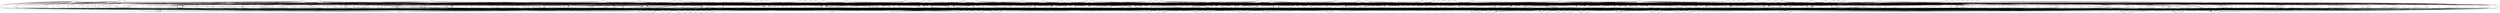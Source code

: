 // DAG automatically generated by daggen at Wed Apr 12 12:22:01 2017
// ./daggen --dot -n 200 --jump=5 --fat=0.8 --regularity=0.2 --density=0.4 
digraph G {
  1 [size="17131295125", alpha="0.07"]
  1 -> 69 [size ="75497472"]
  1 -> 73 [size ="75497472"]
  1 -> 76 [size ="75497472"]
  1 -> 79 [size ="75497472"]
  1 -> 84 [size ="75497472"]
  1 -> 89 [size ="75497472"]
  1 -> 90 [size ="75497472"]
  1 -> 92 [size ="75497472"]
  1 -> 93 [size ="75497472"]
  1 -> 95 [size ="75497472"]
  1 -> 112 [size ="75497472"]
  1 -> 115 [size ="75497472"]
  1 -> 126 [size ="75497472"]
  1 -> 127 [size ="75497472"]
  1 -> 132 [size ="75497472"]
  1 -> 137 [size ="75497472"]
  1 -> 138 [size ="75497472"]
  1 -> 155 [size ="75497472"]
  1 -> 164 [size ="75497472"]
  1 -> 171 [size ="75497472"]
  1 -> 195 [size ="75497472"]
  1 -> 196 [size ="75497472"]
  2 [size="782757789696", alpha="0.15"]
  2 -> 75 [size ="679477248"]
  2 -> 80 [size ="679477248"]
  2 -> 82 [size ="679477248"]
  2 -> 83 [size ="679477248"]
  2 -> 86 [size ="679477248"]
  2 -> 87 [size ="679477248"]
  2 -> 89 [size ="679477248"]
  2 -> 94 [size ="679477248"]
  2 -> 97 [size ="679477248"]
  2 -> 98 [size ="679477248"]
  2 -> 112 [size ="679477248"]
  2 -> 115 [size ="679477248"]
  2 -> 117 [size ="679477248"]
  2 -> 118 [size ="679477248"]
  2 -> 120 [size ="679477248"]
  2 -> 126 [size ="679477248"]
  2 -> 132 [size ="679477248"]
  2 -> 137 [size ="679477248"]
  2 -> 142 [size ="679477248"]
  2 -> 143 [size ="679477248"]
  2 -> 152 [size ="679477248"]
  2 -> 188 [size ="679477248"]
  2 -> 193 [size ="679477248"]
  2 -> 195 [size ="679477248"]
  2 -> 197 [size ="679477248"]
  3 [size="30086547096", alpha="0.02"]
  3 -> 69 [size ="536870912"]
  3 -> 71 [size ="536870912"]
  3 -> 75 [size ="536870912"]
  3 -> 80 [size ="536870912"]
  3 -> 86 [size ="536870912"]
  3 -> 88 [size ="536870912"]
  3 -> 90 [size ="536870912"]
  3 -> 98 [size ="536870912"]
  3 -> 104 [size ="536870912"]
  3 -> 105 [size ="536870912"]
  3 -> 126 [size ="536870912"]
  3 -> 132 [size ="536870912"]
  3 -> 139 [size ="536870912"]
  3 -> 140 [size ="536870912"]
  3 -> 149 [size ="536870912"]
  3 -> 155 [size ="536870912"]
  3 -> 159 [size ="536870912"]
  3 -> 167 [size ="536870912"]
  3 -> 175 [size ="536870912"]
  3 -> 178 [size ="536870912"]
  3 -> 187 [size ="536870912"]
  3 -> 197 [size ="536870912"]
  4 [size="8589934592", alpha="0.04"]
  4 -> 70 [size ="33554432"]
  4 -> 79 [size ="33554432"]
  4 -> 80 [size ="33554432"]
  4 -> 84 [size ="33554432"]
  4 -> 86 [size ="33554432"]
  4 -> 92 [size ="33554432"]
  4 -> 96 [size ="33554432"]
  4 -> 98 [size ="33554432"]
  4 -> 120 [size ="33554432"]
  4 -> 121 [size ="33554432"]
  4 -> 122 [size ="33554432"]
  4 -> 125 [size ="33554432"]
  4 -> 132 [size ="33554432"]
  4 -> 140 [size ="33554432"]
  4 -> 146 [size ="33554432"]
  4 -> 152 [size ="33554432"]
  4 -> 155 [size ="33554432"]
  4 -> 169 [size ="33554432"]
  4 -> 172 [size ="33554432"]
  4 -> 177 [size ="33554432"]
  4 -> 178 [size ="33554432"]
  4 -> 181 [size ="33554432"]
  4 -> 188 [size ="33554432"]
  4 -> 189 [size ="33554432"]
  4 -> 193 [size ="33554432"]
  4 -> 195 [size ="33554432"]
  5 [size="355917733036", alpha="0.17"]
  5 -> 71 [size ="411041792"]
  5 -> 74 [size ="411041792"]
  5 -> 75 [size ="411041792"]
  5 -> 78 [size ="411041792"]
  5 -> 79 [size ="411041792"]
  5 -> 85 [size ="411041792"]
  5 -> 87 [size ="411041792"]
  5 -> 88 [size ="411041792"]
  5 -> 89 [size ="411041792"]
  5 -> 92 [size ="411041792"]
  5 -> 96 [size ="411041792"]
  5 -> 105 [size ="411041792"]
  5 -> 112 [size ="411041792"]
  5 -> 116 [size ="411041792"]
  5 -> 119 [size ="411041792"]
  5 -> 120 [size ="411041792"]
  5 -> 125 [size ="411041792"]
  5 -> 126 [size ="411041792"]
  5 -> 131 [size ="411041792"]
  5 -> 135 [size ="411041792"]
  5 -> 141 [size ="411041792"]
  5 -> 147 [size ="411041792"]
  5 -> 152 [size ="411041792"]
  5 -> 154 [size ="411041792"]
  5 -> 155 [size ="411041792"]
  5 -> 162 [size ="411041792"]
  5 -> 174 [size ="411041792"]
  5 -> 180 [size ="411041792"]
  5 -> 183 [size ="411041792"]
  5 -> 195 [size ="411041792"]
  5 -> 196 [size ="411041792"]
  6 [size="5247129690", alpha="0.16"]
  6 -> 69 [size ="209715200"]
  6 -> 70 [size ="209715200"]
  6 -> 71 [size ="209715200"]
  6 -> 79 [size ="209715200"]
  6 -> 84 [size ="209715200"]
  6 -> 92 [size ="209715200"]
  6 -> 93 [size ="209715200"]
  6 -> 118 [size ="209715200"]
  6 -> 138 [size ="209715200"]
  6 -> 142 [size ="209715200"]
  6 -> 145 [size ="209715200"]
  6 -> 147 [size ="209715200"]
  6 -> 148 [size ="209715200"]
  6 -> 151 [size ="209715200"]
  6 -> 153 [size ="209715200"]
  6 -> 158 [size ="209715200"]
  6 -> 160 [size ="209715200"]
  6 -> 161 [size ="209715200"]
  6 -> 163 [size ="209715200"]
  6 -> 175 [size ="209715200"]
  6 -> 182 [size ="209715200"]
  6 -> 192 [size ="209715200"]
  6 -> 194 [size ="209715200"]
  6 -> 195 [size ="209715200"]
  6 -> 197 [size ="209715200"]
  6 -> 199 [size ="209715200"]
  7 [size="5948100320", alpha="0.08"]
  7 -> 69 [size ="301989888"]
  7 -> 80 [size ="301989888"]
  7 -> 82 [size ="301989888"]
  7 -> 84 [size ="301989888"]
  7 -> 86 [size ="301989888"]
  7 -> 92 [size ="301989888"]
  7 -> 96 [size ="301989888"]
  7 -> 98 [size ="301989888"]
  7 -> 99 [size ="301989888"]
  7 -> 100 [size ="301989888"]
  7 -> 101 [size ="301989888"]
  7 -> 106 [size ="301989888"]
  7 -> 107 [size ="301989888"]
  7 -> 112 [size ="301989888"]
  7 -> 123 [size ="301989888"]
  7 -> 125 [size ="301989888"]
  7 -> 126 [size ="301989888"]
  7 -> 139 [size ="301989888"]
  7 -> 144 [size ="301989888"]
  7 -> 155 [size ="301989888"]
  7 -> 160 [size ="301989888"]
  7 -> 168 [size ="301989888"]
  7 -> 169 [size ="301989888"]
  7 -> 172 [size ="301989888"]
  7 -> 174 [size ="301989888"]
  7 -> 178 [size ="301989888"]
  7 -> 179 [size ="301989888"]
  7 -> 180 [size ="301989888"]
  7 -> 182 [size ="301989888"]
  7 -> 193 [size ="301989888"]
  7 -> 195 [size ="301989888"]
  8 [size="187000775775", alpha="0.16"]
  8 -> 71 [size ="411041792"]
  8 -> 74 [size ="411041792"]
  8 -> 75 [size ="411041792"]
  8 -> 77 [size ="411041792"]
  8 -> 79 [size ="411041792"]
  8 -> 94 [size ="411041792"]
  8 -> 95 [size ="411041792"]
  8 -> 96 [size ="411041792"]
  8 -> 98 [size ="411041792"]
  8 -> 100 [size ="411041792"]
  8 -> 102 [size ="411041792"]
  8 -> 106 [size ="411041792"]
  8 -> 108 [size ="411041792"]
  8 -> 111 [size ="411041792"]
  8 -> 117 [size ="411041792"]
  8 -> 122 [size ="411041792"]
  8 -> 124 [size ="411041792"]
  8 -> 126 [size ="411041792"]
  8 -> 127 [size ="411041792"]
  8 -> 131 [size ="411041792"]
  8 -> 132 [size ="411041792"]
  8 -> 134 [size ="411041792"]
  8 -> 138 [size ="411041792"]
  8 -> 139 [size ="411041792"]
  8 -> 144 [size ="411041792"]
  8 -> 145 [size ="411041792"]
  8 -> 155 [size ="411041792"]
  8 -> 167 [size ="411041792"]
  8 -> 168 [size ="411041792"]
  8 -> 185 [size ="411041792"]
  8 -> 188 [size ="411041792"]
  9 [size="28991029248", alpha="0.20"]
  9 -> 70 [size ="75497472"]
  9 -> 71 [size ="75497472"]
  9 -> 73 [size ="75497472"]
  9 -> 82 [size ="75497472"]
  9 -> 86 [size ="75497472"]
  9 -> 92 [size ="75497472"]
  9 -> 95 [size ="75497472"]
  9 -> 114 [size ="75497472"]
  9 -> 117 [size ="75497472"]
  9 -> 122 [size ="75497472"]
  9 -> 131 [size ="75497472"]
  9 -> 132 [size ="75497472"]
  9 -> 137 [size ="75497472"]
  9 -> 145 [size ="75497472"]
  9 -> 160 [size ="75497472"]
  9 -> 163 [size ="75497472"]
  9 -> 164 [size ="75497472"]
  9 -> 167 [size ="75497472"]
  9 -> 169 [size ="75497472"]
  9 -> 184 [size ="75497472"]
  9 -> 193 [size ="75497472"]
  10 [size="26336298051", alpha="0.14"]
  10 -> 76 [size ="33554432"]
  10 -> 86 [size ="33554432"]
  10 -> 87 [size ="33554432"]
  10 -> 91 [size ="33554432"]
  10 -> 97 [size ="33554432"]
  10 -> 99 [size ="33554432"]
  10 -> 104 [size ="33554432"]
  10 -> 105 [size ="33554432"]
  10 -> 111 [size ="33554432"]
  10 -> 118 [size ="33554432"]
  10 -> 122 [size ="33554432"]
  10 -> 124 [size ="33554432"]
  10 -> 131 [size ="33554432"]
  10 -> 137 [size ="33554432"]
  10 -> 150 [size ="33554432"]
  10 -> 160 [size ="33554432"]
  10 -> 172 [size ="33554432"]
  10 -> 187 [size ="33554432"]
  10 -> 194 [size ="33554432"]
  10 -> 195 [size ="33554432"]
  10 -> 200 [size ="33554432"]
  11 [size="12999504455", alpha="0.08"]
  11 -> 70 [size ="209715200"]
  11 -> 87 [size ="209715200"]
  11 -> 91 [size ="209715200"]
  11 -> 97 [size ="209715200"]
  11 -> 105 [size ="209715200"]
  11 -> 109 [size ="209715200"]
  11 -> 113 [size ="209715200"]
  11 -> 118 [size ="209715200"]
  11 -> 122 [size ="209715200"]
  11 -> 132 [size ="209715200"]
  11 -> 137 [size ="209715200"]
  11 -> 140 [size ="209715200"]
  11 -> 143 [size ="209715200"]
  11 -> 144 [size ="209715200"]
  11 -> 154 [size ="209715200"]
  11 -> 164 [size ="209715200"]
  11 -> 168 [size ="209715200"]
  11 -> 171 [size ="209715200"]
  11 -> 172 [size ="209715200"]
  11 -> 190 [size ="209715200"]
  11 -> 197 [size ="209715200"]
  11 -> 198 [size ="209715200"]
  12 [size="68719476736", alpha="0.17"]
  12 -> 70 [size ="134217728"]
  12 -> 73 [size ="134217728"]
  12 -> 76 [size ="134217728"]
  12 -> 77 [size ="134217728"]
  12 -> 79 [size ="134217728"]
  12 -> 82 [size ="134217728"]
  12 -> 84 [size ="134217728"]
  12 -> 86 [size ="134217728"]
  12 -> 103 [size ="134217728"]
  12 -> 104 [size ="134217728"]
  12 -> 105 [size ="134217728"]
  12 -> 115 [size ="134217728"]
  12 -> 117 [size ="134217728"]
  12 -> 122 [size ="134217728"]
  12 -> 124 [size ="134217728"]
  12 -> 126 [size ="134217728"]
  12 -> 127 [size ="134217728"]
  12 -> 131 [size ="134217728"]
  12 -> 142 [size ="134217728"]
  12 -> 143 [size ="134217728"]
  12 -> 146 [size ="134217728"]
  12 -> 154 [size ="134217728"]
  12 -> 160 [size ="134217728"]
  12 -> 164 [size ="134217728"]
  12 -> 169 [size ="134217728"]
  12 -> 180 [size ="134217728"]
  12 -> 188 [size ="134217728"]
  12 -> 189 [size ="134217728"]
  12 -> 190 [size ="134217728"]
  12 -> 195 [size ="134217728"]
  12 -> 196 [size ="134217728"]
  13 [size="421215064270", alpha="0.17"]
  13 -> 69 [size ="301989888"]
  13 -> 71 [size ="301989888"]
  13 -> 76 [size ="301989888"]
  13 -> 79 [size ="301989888"]
  13 -> 87 [size ="301989888"]
  13 -> 96 [size ="301989888"]
  13 -> 116 [size ="301989888"]
  13 -> 117 [size ="301989888"]
  13 -> 118 [size ="301989888"]
  13 -> 121 [size ="301989888"]
  13 -> 122 [size ="301989888"]
  13 -> 123 [size ="301989888"]
  13 -> 127 [size ="301989888"]
  13 -> 131 [size ="301989888"]
  13 -> 138 [size ="301989888"]
  13 -> 139 [size ="301989888"]
  13 -> 147 [size ="301989888"]
  13 -> 149 [size ="301989888"]
  13 -> 153 [size ="301989888"]
  13 -> 162 [size ="301989888"]
  13 -> 179 [size ="301989888"]
  13 -> 188 [size ="301989888"]
  13 -> 190 [size ="301989888"]
  13 -> 192 [size ="301989888"]
  14 [size="3798562045", alpha="0.12"]
  14 -> 70 [size ="75497472"]
  14 -> 75 [size ="75497472"]
  14 -> 79 [size ="75497472"]
  14 -> 80 [size ="75497472"]
  14 -> 88 [size ="75497472"]
  14 -> 90 [size ="75497472"]
  14 -> 91 [size ="75497472"]
  14 -> 105 [size ="75497472"]
  14 -> 112 [size ="75497472"]
  14 -> 117 [size ="75497472"]
  14 -> 120 [size ="75497472"]
  14 -> 122 [size ="75497472"]
  14 -> 123 [size ="75497472"]
  14 -> 124 [size ="75497472"]
  14 -> 134 [size ="75497472"]
  14 -> 140 [size ="75497472"]
  14 -> 145 [size ="75497472"]
  14 -> 153 [size ="75497472"]
  14 -> 161 [size ="75497472"]
  14 -> 174 [size ="75497472"]
  14 -> 176 [size ="75497472"]
  14 -> 180 [size ="75497472"]
  14 -> 185 [size ="75497472"]
  14 -> 193 [size ="75497472"]
  14 -> 200 [size ="75497472"]
  15 [size="25336703006", alpha="0.13"]
  15 -> 82 [size ="838860800"]
  15 -> 83 [size ="838860800"]
  15 -> 84 [size ="838860800"]
  15 -> 87 [size ="838860800"]
  15 -> 101 [size ="838860800"]
  15 -> 102 [size ="838860800"]
  15 -> 104 [size ="838860800"]
  15 -> 105 [size ="838860800"]
  15 -> 107 [size ="838860800"]
  15 -> 115 [size ="838860800"]
  15 -> 117 [size ="838860800"]
  15 -> 121 [size ="838860800"]
  15 -> 122 [size ="838860800"]
  15 -> 134 [size ="838860800"]
  15 -> 136 [size ="838860800"]
  15 -> 144 [size ="838860800"]
  15 -> 155 [size ="838860800"]
  15 -> 156 [size ="838860800"]
  15 -> 161 [size ="838860800"]
  15 -> 162 [size ="838860800"]
  15 -> 167 [size ="838860800"]
  15 -> 172 [size ="838860800"]
  15 -> 182 [size ="838860800"]
  15 -> 189 [size ="838860800"]
  15 -> 190 [size ="838860800"]
  15 -> 191 [size ="838860800"]
  15 -> 193 [size ="838860800"]
  15 -> 197 [size ="838860800"]
  15 -> 198 [size ="838860800"]
  15 -> 200 [size ="838860800"]
  16 [size="20780524492", alpha="0.16"]
  16 -> 80 [size ="411041792"]
  16 -> 86 [size ="411041792"]
  16 -> 87 [size ="411041792"]
  16 -> 96 [size ="411041792"]
  16 -> 97 [size ="411041792"]
  16 -> 98 [size ="411041792"]
  16 -> 101 [size ="411041792"]
  16 -> 107 [size ="411041792"]
  16 -> 109 [size ="411041792"]
  16 -> 122 [size ="411041792"]
  16 -> 127 [size ="411041792"]
  16 -> 130 [size ="411041792"]
  16 -> 136 [size ="411041792"]
  16 -> 138 [size ="411041792"]
  16 -> 146 [size ="411041792"]
  16 -> 149 [size ="411041792"]
  16 -> 155 [size ="411041792"]
  16 -> 166 [size ="411041792"]
  16 -> 175 [size ="411041792"]
  16 -> 178 [size ="411041792"]
  16 -> 197 [size ="411041792"]
  16 -> 198 [size ="411041792"]
  16 -> 200 [size ="411041792"]
  17 [size="12344270906", alpha="0.10"]
  17 -> 69 [size ="301989888"]
  17 -> 73 [size ="301989888"]
  17 -> 90 [size ="301989888"]
  17 -> 92 [size ="301989888"]
  17 -> 97 [size ="301989888"]
  17 -> 102 [size ="301989888"]
  17 -> 103 [size ="301989888"]
  17 -> 107 [size ="301989888"]
  17 -> 114 [size ="301989888"]
  17 -> 117 [size ="301989888"]
  17 -> 120 [size ="301989888"]
  17 -> 122 [size ="301989888"]
  17 -> 123 [size ="301989888"]
  17 -> 125 [size ="301989888"]
  17 -> 127 [size ="301989888"]
  17 -> 137 [size ="301989888"]
  17 -> 142 [size ="301989888"]
  17 -> 143 [size ="301989888"]
  17 -> 151 [size ="301989888"]
  17 -> 155 [size ="301989888"]
  17 -> 161 [size ="301989888"]
  17 -> 171 [size ="301989888"]
  17 -> 172 [size ="301989888"]
  17 -> 175 [size ="301989888"]
  17 -> 182 [size ="301989888"]
  17 -> 183 [size ="301989888"]
  17 -> 189 [size ="301989888"]
  17 -> 190 [size ="301989888"]
  17 -> 192 [size ="301989888"]
  17 -> 197 [size ="301989888"]
  18 [size="8589934592", alpha="0.09"]
  18 -> 76 [size ="33554432"]
  18 -> 83 [size ="33554432"]
  18 -> 84 [size ="33554432"]
  18 -> 92 [size ="33554432"]
  18 -> 98 [size ="33554432"]
  18 -> 101 [size ="33554432"]
  18 -> 104 [size ="33554432"]
  18 -> 105 [size ="33554432"]
  18 -> 123 [size ="33554432"]
  18 -> 127 [size ="33554432"]
  18 -> 129 [size ="33554432"]
  18 -> 131 [size ="33554432"]
  18 -> 139 [size ="33554432"]
  18 -> 146 [size ="33554432"]
  18 -> 152 [size ="33554432"]
  18 -> 153 [size ="33554432"]
  18 -> 157 [size ="33554432"]
  18 -> 159 [size ="33554432"]
  18 -> 160 [size ="33554432"]
  18 -> 161 [size ="33554432"]
  18 -> 171 [size ="33554432"]
  18 -> 172 [size ="33554432"]
  18 -> 176 [size ="33554432"]
  18 -> 180 [size ="33554432"]
  18 -> 182 [size ="33554432"]
  18 -> 194 [size ="33554432"]
  18 -> 196 [size ="33554432"]
  18 -> 198 [size ="33554432"]
  19 [size="231928233984", alpha="0.14"]
  19 -> 76 [size ="301989888"]
  19 -> 85 [size ="301989888"]
  19 -> 91 [size ="301989888"]
  19 -> 96 [size ="301989888"]
  19 -> 103 [size ="301989888"]
  19 -> 105 [size ="301989888"]
  19 -> 109 [size ="301989888"]
  19 -> 111 [size ="301989888"]
  19 -> 117 [size ="301989888"]
  19 -> 123 [size ="301989888"]
  19 -> 131 [size ="301989888"]
  19 -> 137 [size ="301989888"]
  19 -> 139 [size ="301989888"]
  19 -> 147 [size ="301989888"]
  19 -> 153 [size ="301989888"]
  19 -> 154 [size ="301989888"]
  19 -> 169 [size ="301989888"]
  19 -> 170 [size ="301989888"]
  19 -> 172 [size ="301989888"]
  19 -> 177 [size ="301989888"]
  19 -> 192 [size ="301989888"]
  19 -> 194 [size ="301989888"]
  20 [size="29137953059", alpha="0.09"]
  20 -> 71 [size ="838860800"]
  20 -> 76 [size ="838860800"]
  20 -> 83 [size ="838860800"]
  20 -> 85 [size ="838860800"]
  20 -> 87 [size ="838860800"]
  20 -> 91 [size ="838860800"]
  20 -> 101 [size ="838860800"]
  20 -> 103 [size ="838860800"]
  20 -> 107 [size ="838860800"]
  20 -> 111 [size ="838860800"]
  20 -> 112 [size ="838860800"]
  20 -> 123 [size ="838860800"]
  20 -> 126 [size ="838860800"]
  20 -> 127 [size ="838860800"]
  20 -> 137 [size ="838860800"]
  20 -> 138 [size ="838860800"]
  20 -> 139 [size ="838860800"]
  20 -> 145 [size ="838860800"]
  20 -> 146 [size ="838860800"]
  20 -> 147 [size ="838860800"]
  20 -> 161 [size ="838860800"]
  20 -> 164 [size ="838860800"]
  20 -> 168 [size ="838860800"]
  20 -> 170 [size ="838860800"]
  20 -> 180 [size ="838860800"]
  20 -> 181 [size ="838860800"]
  20 -> 189 [size ="838860800"]
  20 -> 190 [size ="838860800"]
  20 -> 192 [size ="838860800"]
  20 -> 194 [size ="838860800"]
  20 -> 195 [size ="838860800"]
  20 -> 196 [size ="838860800"]
  20 -> 197 [size ="838860800"]
  21 [size="63433198356", alpha="0.09"]
  21 -> 78 [size ="134217728"]
  21 -> 79 [size ="134217728"]
  21 -> 90 [size ="134217728"]
  21 -> 91 [size ="134217728"]
  21 -> 92 [size ="134217728"]
  21 -> 96 [size ="134217728"]
  21 -> 100 [size ="134217728"]
  21 -> 101 [size ="134217728"]
  21 -> 103 [size ="134217728"]
  21 -> 108 [size ="134217728"]
  21 -> 111 [size ="134217728"]
  21 -> 112 [size ="134217728"]
  21 -> 115 [size ="134217728"]
  21 -> 118 [size ="134217728"]
  21 -> 119 [size ="134217728"]
  21 -> 121 [size ="134217728"]
  21 -> 124 [size ="134217728"]
  21 -> 126 [size ="134217728"]
  21 -> 128 [size ="134217728"]
  21 -> 144 [size ="134217728"]
  21 -> 145 [size ="134217728"]
  21 -> 153 [size ="134217728"]
  21 -> 166 [size ="134217728"]
  21 -> 168 [size ="134217728"]
  21 -> 176 [size ="134217728"]
  21 -> 191 [size ="134217728"]
  21 -> 192 [size ="134217728"]
  21 -> 193 [size ="134217728"]
  21 -> 200 [size ="134217728"]
  22 [size="1073741824000", alpha="0.19"]
  22 -> 71 [size ="838860800"]
  22 -> 79 [size ="838860800"]
  22 -> 98 [size ="838860800"]
  22 -> 100 [size ="838860800"]
  22 -> 101 [size ="838860800"]
  22 -> 115 [size ="838860800"]
  22 -> 118 [size ="838860800"]
  22 -> 120 [size ="838860800"]
  22 -> 123 [size ="838860800"]
  22 -> 124 [size ="838860800"]
  22 -> 127 [size ="838860800"]
  22 -> 139 [size ="838860800"]
  22 -> 143 [size ="838860800"]
  22 -> 144 [size ="838860800"]
  22 -> 147 [size ="838860800"]
  22 -> 154 [size ="838860800"]
  22 -> 182 [size ="838860800"]
  22 -> 196 [size ="838860800"]
  23 [size="68719476736", alpha="0.18"]
  23 -> 70 [size ="134217728"]
  23 -> 73 [size ="134217728"]
  23 -> 75 [size ="134217728"]
  23 -> 79 [size ="134217728"]
  23 -> 82 [size ="134217728"]
  23 -> 84 [size ="134217728"]
  23 -> 85 [size ="134217728"]
  23 -> 86 [size ="134217728"]
  23 -> 89 [size ="134217728"]
  23 -> 90 [size ="134217728"]
  23 -> 98 [size ="134217728"]
  23 -> 100 [size ="134217728"]
  23 -> 107 [size ="134217728"]
  23 -> 108 [size ="134217728"]
  23 -> 109 [size ="134217728"]
  23 -> 112 [size ="134217728"]
  23 -> 115 [size ="134217728"]
  23 -> 120 [size ="134217728"]
  23 -> 124 [size ="134217728"]
  23 -> 128 [size ="134217728"]
  23 -> 131 [size ="134217728"]
  23 -> 136 [size ="134217728"]
  23 -> 144 [size ="134217728"]
  23 -> 154 [size ="134217728"]
  23 -> 155 [size ="134217728"]
  23 -> 157 [size ="134217728"]
  23 -> 160 [size ="134217728"]
  23 -> 165 [size ="134217728"]
  23 -> 194 [size ="134217728"]
  23 -> 196 [size ="134217728"]
  24 [size="782757789696", alpha="0.06"]
  24 -> 69 [size ="679477248"]
  24 -> 75 [size ="679477248"]
  24 -> 76 [size ="679477248"]
  24 -> 79 [size ="679477248"]
  24 -> 80 [size ="679477248"]
  24 -> 81 [size ="679477248"]
  24 -> 83 [size ="679477248"]
  24 -> 84 [size ="679477248"]
  24 -> 86 [size ="679477248"]
  24 -> 96 [size ="679477248"]
  24 -> 101 [size ="679477248"]
  24 -> 104 [size ="679477248"]
  24 -> 105 [size ="679477248"]
  24 -> 106 [size ="679477248"]
  24 -> 124 [size ="679477248"]
  24 -> 133 [size ="679477248"]
  24 -> 140 [size ="679477248"]
  24 -> 147 [size ="679477248"]
  24 -> 153 [size ="679477248"]
  24 -> 155 [size ="679477248"]
  24 -> 167 [size ="679477248"]
  24 -> 180 [size ="679477248"]
  24 -> 182 [size ="679477248"]
  24 -> 200 [size ="679477248"]
  25 [size="13011597880", alpha="0.13"]
  25 -> 71 [size ="411041792"]
  25 -> 76 [size ="411041792"]
  25 -> 76 [size ="411041792"]
  25 -> 86 [size ="411041792"]
  25 -> 87 [size ="411041792"]
  25 -> 96 [size ="411041792"]
  25 -> 99 [size ="411041792"]
  25 -> 100 [size ="411041792"]
  25 -> 112 [size ="411041792"]
  25 -> 115 [size ="411041792"]
  25 -> 126 [size ="411041792"]
  25 -> 132 [size ="411041792"]
  25 -> 133 [size ="411041792"]
  25 -> 134 [size ="411041792"]
  25 -> 146 [size ="411041792"]
  25 -> 162 [size ="411041792"]
  25 -> 163 [size ="411041792"]
  25 -> 164 [size ="411041792"]
  25 -> 172 [size ="411041792"]
  25 -> 185 [size ="411041792"]
  25 -> 195 [size ="411041792"]
  25 -> 199 [size ="411041792"]
  25 -> 200 [size ="411041792"]
  26 [size="1073741824000", alpha="0.07"]
  26 -> 79 [size ="838860800"]
  26 -> 81 [size ="838860800"]
  26 -> 84 [size ="838860800"]
  26 -> 86 [size ="838860800"]
  26 -> 96 [size ="838860800"]
  26 -> 99 [size ="838860800"]
  26 -> 103 [size ="838860800"]
  26 -> 104 [size ="838860800"]
  26 -> 105 [size ="838860800"]
  26 -> 106 [size ="838860800"]
  26 -> 111 [size ="838860800"]
  26 -> 112 [size ="838860800"]
  26 -> 120 [size ="838860800"]
  26 -> 136 [size ="838860800"]
  26 -> 140 [size ="838860800"]
  26 -> 149 [size ="838860800"]
  26 -> 150 [size ="838860800"]
  26 -> 159 [size ="838860800"]
  26 -> 162 [size ="838860800"]
  26 -> 170 [size ="838860800"]
  26 -> 176 [size ="838860800"]
  26 -> 181 [size ="838860800"]
  26 -> 188 [size ="838860800"]
  26 -> 193 [size ="838860800"]
  27 [size="51433230741", alpha="0.20"]
  27 -> 69 [size ="838860800"]
  27 -> 71 [size ="838860800"]
  27 -> 79 [size ="838860800"]
  27 -> 85 [size ="838860800"]
  27 -> 86 [size ="838860800"]
  27 -> 94 [size ="838860800"]
  27 -> 96 [size ="838860800"]
  27 -> 106 [size ="838860800"]
  27 -> 107 [size ="838860800"]
  27 -> 109 [size ="838860800"]
  27 -> 112 [size ="838860800"]
  27 -> 116 [size ="838860800"]
  27 -> 120 [size ="838860800"]
  27 -> 123 [size ="838860800"]
  27 -> 124 [size ="838860800"]
  27 -> 127 [size ="838860800"]
  27 -> 131 [size ="838860800"]
  27 -> 134 [size ="838860800"]
  27 -> 135 [size ="838860800"]
  27 -> 136 [size ="838860800"]
  27 -> 141 [size ="838860800"]
  27 -> 146 [size ="838860800"]
  27 -> 150 [size ="838860800"]
  27 -> 155 [size ="838860800"]
  27 -> 164 [size ="838860800"]
  27 -> 165 [size ="838860800"]
  27 -> 167 [size ="838860800"]
  27 -> 168 [size ="838860800"]
  27 -> 169 [size ="838860800"]
  27 -> 171 [size ="838860800"]
  27 -> 176 [size ="838860800"]
  27 -> 184 [size ="838860800"]
  27 -> 189 [size ="838860800"]
  27 -> 191 [size ="838860800"]
  27 -> 198 [size ="838860800"]
  28 [size="212996519879", alpha="0.15"]
  28 -> 83 [size ="209715200"]
  28 -> 84 [size ="209715200"]
  28 -> 101 [size ="209715200"]
  28 -> 106 [size ="209715200"]
  28 -> 120 [size ="209715200"]
  28 -> 124 [size ="209715200"]
  28 -> 132 [size ="209715200"]
  28 -> 134 [size ="209715200"]
  28 -> 136 [size ="209715200"]
  28 -> 141 [size ="209715200"]
  28 -> 143 [size ="209715200"]
  28 -> 144 [size ="209715200"]
  28 -> 146 [size ="209715200"]
  28 -> 150 [size ="209715200"]
  28 -> 153 [size ="209715200"]
  28 -> 154 [size ="209715200"]
  28 -> 162 [size ="209715200"]
  28 -> 166 [size ="209715200"]
  28 -> 168 [size ="209715200"]
  28 -> 171 [size ="209715200"]
  28 -> 172 [size ="209715200"]
  28 -> 176 [size ="209715200"]
  28 -> 190 [size ="209715200"]
  28 -> 196 [size ="209715200"]
  29 [size="31999975276", alpha="0.15"]
  29 -> 71 [size ="679477248"]
  29 -> 96 [size ="679477248"]
  29 -> 100 [size ="679477248"]
  29 -> 107 [size ="679477248"]
  29 -> 109 [size ="679477248"]
  29 -> 122 [size ="679477248"]
  29 -> 125 [size ="679477248"]
  29 -> 126 [size ="679477248"]
  29 -> 127 [size ="679477248"]
  29 -> 128 [size ="679477248"]
  29 -> 136 [size ="679477248"]
  29 -> 139 [size ="679477248"]
  29 -> 140 [size ="679477248"]
  29 -> 143 [size ="679477248"]
  29 -> 144 [size ="679477248"]
  29 -> 146 [size ="679477248"]
  29 -> 148 [size ="679477248"]
  29 -> 149 [size ="679477248"]
  29 -> 152 [size ="679477248"]
  29 -> 161 [size ="679477248"]
  29 -> 163 [size ="679477248"]
  29 -> 168 [size ="679477248"]
  29 -> 181 [size ="679477248"]
  29 -> 182 [size ="679477248"]
  29 -> 190 [size ="679477248"]
  29 -> 194 [size ="679477248"]
  29 -> 196 [size ="679477248"]
  29 -> 198 [size ="679477248"]
  30 [size="10314160580", alpha="0.18"]
  30 -> 69 [size ="411041792"]
  30 -> 70 [size ="411041792"]
  30 -> 75 [size ="411041792"]
  30 -> 80 [size ="411041792"]
  30 -> 83 [size ="411041792"]
  30 -> 89 [size ="411041792"]
  30 -> 90 [size ="411041792"]
  30 -> 94 [size ="411041792"]
  30 -> 95 [size ="411041792"]
  30 -> 100 [size ="411041792"]
  30 -> 103 [size ="411041792"]
  30 -> 104 [size ="411041792"]
  30 -> 105 [size ="411041792"]
  30 -> 120 [size ="411041792"]
  30 -> 122 [size ="411041792"]
  30 -> 124 [size ="411041792"]
  30 -> 126 [size ="411041792"]
  30 -> 128 [size ="411041792"]
  30 -> 138 [size ="411041792"]
  30 -> 139 [size ="411041792"]
  30 -> 142 [size ="411041792"]
  30 -> 144 [size ="411041792"]
  30 -> 150 [size ="411041792"]
  30 -> 152 [size ="411041792"]
  30 -> 169 [size ="411041792"]
  30 -> 178 [size ="411041792"]
  30 -> 180 [size ="411041792"]
  30 -> 181 [size ="411041792"]
  30 -> 195 [size ="411041792"]
  30 -> 196 [size ="411041792"]
  31 [size="113575604307", alpha="0.04"]
  31 -> 70 [size ="209715200"]
  31 -> 71 [size ="209715200"]
  31 -> 74 [size ="209715200"]
  31 -> 86 [size ="209715200"]
  31 -> 92 [size ="209715200"]
  31 -> 94 [size ="209715200"]
  31 -> 100 [size ="209715200"]
  31 -> 103 [size ="209715200"]
  31 -> 105 [size ="209715200"]
  31 -> 112 [size ="209715200"]
  31 -> 115 [size ="209715200"]
  31 -> 121 [size ="209715200"]
  31 -> 123 [size ="209715200"]
  31 -> 124 [size ="209715200"]
  31 -> 128 [size ="209715200"]
  31 -> 131 [size ="209715200"]
  31 -> 132 [size ="209715200"]
  31 -> 135 [size ="209715200"]
  31 -> 138 [size ="209715200"]
  31 -> 139 [size ="209715200"]
  31 -> 143 [size ="209715200"]
  31 -> 146 [size ="209715200"]
  31 -> 147 [size ="209715200"]
  31 -> 151 [size ="209715200"]
  31 -> 159 [size ="209715200"]
  31 -> 165 [size ="209715200"]
  31 -> 172 [size ="209715200"]
  31 -> 175 [size ="209715200"]
  31 -> 178 [size ="209715200"]
  31 -> 180 [size ="209715200"]
  31 -> 192 [size ="209715200"]
  31 -> 195 [size ="209715200"]
  31 -> 196 [size ="209715200"]
  32 [size="4464517790", alpha="0.17"]
  32 -> 70 [size ="134217728"]
  32 -> 98 [size ="134217728"]
  32 -> 100 [size ="134217728"]
  32 -> 101 [size ="134217728"]
  32 -> 105 [size ="134217728"]
  32 -> 112 [size ="134217728"]
  32 -> 115 [size ="134217728"]
  32 -> 117 [size ="134217728"]
  32 -> 118 [size ="134217728"]
  32 -> 120 [size ="134217728"]
  32 -> 121 [size ="134217728"]
  32 -> 124 [size ="134217728"]
  32 -> 125 [size ="134217728"]
  32 -> 128 [size ="134217728"]
  32 -> 138 [size ="134217728"]
  32 -> 164 [size ="134217728"]
  32 -> 167 [size ="134217728"]
  32 -> 178 [size ="134217728"]
  32 -> 180 [size ="134217728"]
  32 -> 181 [size ="134217728"]
  32 -> 189 [size ="134217728"]
  32 -> 191 [size ="134217728"]
  33 [size="16608617463", alpha="0.16"]
  33 -> 83 [size ="679477248"]
  33 -> 84 [size ="679477248"]
  33 -> 86 [size ="679477248"]
  33 -> 87 [size ="679477248"]
  33 -> 96 [size ="679477248"]
  33 -> 98 [size ="679477248"]
  33 -> 100 [size ="679477248"]
  33 -> 132 [size ="679477248"]
  33 -> 135 [size ="679477248"]
  33 -> 141 [size ="679477248"]
  33 -> 143 [size ="679477248"]
  33 -> 167 [size ="679477248"]
  33 -> 168 [size ="679477248"]
  33 -> 173 [size ="679477248"]
  33 -> 175 [size ="679477248"]
  33 -> 178 [size ="679477248"]
  33 -> 185 [size ="679477248"]
  33 -> 191 [size ="679477248"]
  33 -> 195 [size ="679477248"]
  33 -> 198 [size ="679477248"]
  34 [size="132089937780", alpha="0.06"]
  34 -> 75 [size ="134217728"]
  34 -> 76 [size ="134217728"]
  34 -> 82 [size ="134217728"]
  34 -> 84 [size ="134217728"]
  34 -> 87 [size ="134217728"]
  34 -> 89 [size ="134217728"]
  34 -> 98 [size ="134217728"]
  34 -> 100 [size ="134217728"]
  34 -> 112 [size ="134217728"]
  34 -> 119 [size ="134217728"]
  34 -> 124 [size ="134217728"]
  34 -> 126 [size ="134217728"]
  34 -> 129 [size ="134217728"]
  34 -> 139 [size ="134217728"]
  34 -> 148 [size ="134217728"]
  34 -> 157 [size ="134217728"]
  34 -> 166 [size ="134217728"]
  34 -> 167 [size ="134217728"]
  34 -> 168 [size ="134217728"]
  34 -> 172 [size ="134217728"]
  34 -> 190 [size ="134217728"]
  34 -> 195 [size ="134217728"]
  34 -> 196 [size ="134217728"]
  35 [size="231928233984", alpha="0.19"]
  35 -> 71 [size ="301989888"]
  35 -> 82 [size ="301989888"]
  35 -> 83 [size ="301989888"]
  35 -> 84 [size ="301989888"]
  35 -> 91 [size ="301989888"]
  35 -> 96 [size ="301989888"]
  35 -> 100 [size ="301989888"]
  35 -> 102 [size ="301989888"]
  35 -> 105 [size ="301989888"]
  35 -> 106 [size ="301989888"]
  35 -> 120 [size ="301989888"]
  35 -> 121 [size ="301989888"]
  35 -> 126 [size ="301989888"]
  35 -> 130 [size ="301989888"]
  35 -> 139 [size ="301989888"]
  35 -> 143 [size ="301989888"]
  35 -> 144 [size ="301989888"]
  35 -> 147 [size ="301989888"]
  35 -> 154 [size ="301989888"]
  35 -> 167 [size ="301989888"]
  35 -> 171 [size ="301989888"]
  35 -> 172 [size ="301989888"]
  36 [size="31942605099", alpha="0.12"]
  36 -> 70 [size ="679477248"]
  36 -> 71 [size ="679477248"]
  36 -> 76 [size ="679477248"]
  36 -> 78 [size ="679477248"]
  36 -> 81 [size ="679477248"]
  36 -> 83 [size ="679477248"]
  36 -> 91 [size ="679477248"]
  36 -> 105 [size ="679477248"]
  36 -> 108 [size ="679477248"]
  36 -> 123 [size ="679477248"]
  36 -> 126 [size ="679477248"]
  36 -> 131 [size ="679477248"]
  36 -> 137 [size ="679477248"]
  36 -> 139 [size ="679477248"]
  36 -> 143 [size ="679477248"]
  36 -> 145 [size ="679477248"]
  36 -> 150 [size ="679477248"]
  36 -> 153 [size ="679477248"]
  36 -> 155 [size ="679477248"]
  36 -> 162 [size ="679477248"]
  36 -> 180 [size ="679477248"]
  36 -> 182 [size ="679477248"]
  36 -> 193 [size ="679477248"]
  36 -> 198 [size ="679477248"]
  37 [size="317074502977", alpha="0.00"]
  37 -> 78 [size ="209715200"]
  37 -> 83 [size ="209715200"]
  37 -> 84 [size ="209715200"]
  37 -> 86 [size ="209715200"]
  37 -> 89 [size ="209715200"]
  37 -> 100 [size ="209715200"]
  37 -> 104 [size ="209715200"]
  37 -> 105 [size ="209715200"]
  37 -> 118 [size ="209715200"]
  37 -> 123 [size ="209715200"]
  37 -> 124 [size ="209715200"]
  37 -> 131 [size ="209715200"]
  37 -> 142 [size ="209715200"]
  37 -> 143 [size ="209715200"]
  37 -> 144 [size ="209715200"]
  37 -> 145 [size ="209715200"]
  37 -> 153 [size ="209715200"]
  37 -> 154 [size ="209715200"]
  37 -> 155 [size ="209715200"]
  37 -> 165 [size ="209715200"]
  37 -> 175 [size ="209715200"]
  37 -> 184 [size ="209715200"]
  37 -> 189 [size ="209715200"]
  37 -> 193 [size ="209715200"]
  37 -> 195 [size ="209715200"]
  37 -> 198 [size ="209715200"]
  37 -> 199 [size ="209715200"]
  37 -> 200 [size ="209715200"]
  38 [size="1392166760", alpha="0.12"]
  38 -> 74 [size ="134217728"]
  38 -> 83 [size ="134217728"]
  38 -> 90 [size ="134217728"]
  38 -> 92 [size ="134217728"]
  38 -> 97 [size ="134217728"]
  38 -> 100 [size ="134217728"]
  38 -> 101 [size ="134217728"]
  38 -> 103 [size ="134217728"]
  38 -> 104 [size ="134217728"]
  38 -> 109 [size ="134217728"]
  38 -> 117 [size ="134217728"]
  38 -> 118 [size ="134217728"]
  38 -> 121 [size ="134217728"]
  38 -> 123 [size ="134217728"]
  38 -> 126 [size ="134217728"]
  38 -> 127 [size ="134217728"]
  38 -> 130 [size ="134217728"]
  38 -> 149 [size ="134217728"]
  38 -> 152 [size ="134217728"]
  38 -> 153 [size ="134217728"]
  38 -> 179 [size ="134217728"]
  38 -> 189 [size ="134217728"]
  38 -> 197 [size ="134217728"]
  38 -> 200 [size ="134217728"]
  39 [size="6459790254", alpha="0.11"]
  39 -> 91 [size ="134217728"]
  39 -> 92 [size ="134217728"]
  39 -> 99 [size ="134217728"]
  39 -> 104 [size ="134217728"]
  39 -> 105 [size ="134217728"]
  39 -> 107 [size ="134217728"]
  39 -> 108 [size ="134217728"]
  39 -> 112 [size ="134217728"]
  39 -> 118 [size ="134217728"]
  39 -> 121 [size ="134217728"]
  39 -> 123 [size ="134217728"]
  39 -> 144 [size ="134217728"]
  39 -> 146 [size ="134217728"]
  39 -> 153 [size ="134217728"]
  39 -> 155 [size ="134217728"]
  39 -> 162 [size ="134217728"]
  39 -> 165 [size ="134217728"]
  39 -> 175 [size ="134217728"]
  39 -> 180 [size ="134217728"]
  39 -> 190 [size ="134217728"]
  39 -> 197 [size ="134217728"]
  39 -> 198 [size ="134217728"]
  40 [size="1802865116", alpha="0.01"]
  40 -> 82 [size ="75497472"]
  40 -> 84 [size ="75497472"]
  40 -> 90 [size ="75497472"]
  40 -> 94 [size ="75497472"]
  40 -> 100 [size ="75497472"]
  40 -> 101 [size ="75497472"]
  40 -> 108 [size ="75497472"]
  40 -> 112 [size ="75497472"]
  40 -> 126 [size ="75497472"]
  40 -> 131 [size ="75497472"]
  40 -> 132 [size ="75497472"]
  40 -> 135 [size ="75497472"]
  40 -> 143 [size ="75497472"]
  40 -> 154 [size ="75497472"]
  40 -> 157 [size ="75497472"]
  40 -> 175 [size ="75497472"]
  40 -> 178 [size ="75497472"]
  40 -> 181 [size ="75497472"]
  40 -> 182 [size ="75497472"]
  40 -> 189 [size ="75497472"]
  40 -> 190 [size ="75497472"]
  40 -> 200 [size ="75497472"]
  41 [size="23016635088", alpha="0.18"]
  41 -> 73 [size ="411041792"]
  41 -> 80 [size ="411041792"]
  41 -> 82 [size ="411041792"]
  41 -> 84 [size ="411041792"]
  41 -> 86 [size ="411041792"]
  41 -> 92 [size ="411041792"]
  41 -> 101 [size ="411041792"]
  41 -> 103 [size ="411041792"]
  41 -> 104 [size ="411041792"]
  41 -> 106 [size ="411041792"]
  41 -> 108 [size ="411041792"]
  41 -> 109 [size ="411041792"]
  41 -> 112 [size ="411041792"]
  41 -> 116 [size ="411041792"]
  41 -> 120 [size ="411041792"]
  41 -> 122 [size ="411041792"]
  41 -> 131 [size ="411041792"]
  41 -> 137 [size ="411041792"]
  41 -> 145 [size ="411041792"]
  41 -> 148 [size ="411041792"]
  41 -> 149 [size ="411041792"]
  41 -> 151 [size ="411041792"]
  41 -> 154 [size ="411041792"]
  41 -> 157 [size ="411041792"]
  41 -> 171 [size ="411041792"]
  41 -> 175 [size ="411041792"]
  41 -> 178 [size ="411041792"]
  41 -> 199 [size ="411041792"]
  41 -> 200 [size ="411041792"]
  42 [size="231928233984", alpha="0.20"]
  42 -> 71 [size ="301989888"]
  42 -> 81 [size ="301989888"]
  42 -> 82 [size ="301989888"]
  42 -> 84 [size ="301989888"]
  42 -> 92 [size ="301989888"]
  42 -> 96 [size ="301989888"]
  42 -> 101 [size ="301989888"]
  42 -> 104 [size ="301989888"]
  42 -> 123 [size ="301989888"]
  42 -> 127 [size ="301989888"]
  42 -> 135 [size ="301989888"]
  42 -> 136 [size ="301989888"]
  42 -> 137 [size ="301989888"]
  42 -> 139 [size ="301989888"]
  42 -> 143 [size ="301989888"]
  42 -> 156 [size ="301989888"]
  42 -> 162 [size ="301989888"]
  42 -> 175 [size ="301989888"]
  42 -> 184 [size ="301989888"]
  42 -> 185 [size ="301989888"]
  42 -> 194 [size ="301989888"]
  42 -> 195 [size ="301989888"]
  43 [size="28991029248", alpha="0.18"]
  43 -> 70 [size ="75497472"]
  43 -> 76 [size ="75497472"]
  43 -> 81 [size ="75497472"]
  43 -> 83 [size ="75497472"]
  43 -> 88 [size ="75497472"]
  43 -> 93 [size ="75497472"]
  43 -> 101 [size ="75497472"]
  43 -> 102 [size ="75497472"]
  43 -> 104 [size ="75497472"]
  43 -> 107 [size ="75497472"]
  43 -> 109 [size ="75497472"]
  43 -> 111 [size ="75497472"]
  43 -> 112 [size ="75497472"]
  43 -> 115 [size ="75497472"]
  43 -> 116 [size ="75497472"]
  43 -> 117 [size ="75497472"]
  43 -> 126 [size ="75497472"]
  43 -> 130 [size ="75497472"]
  43 -> 131 [size ="75497472"]
  43 -> 135 [size ="75497472"]
  43 -> 144 [size ="75497472"]
  43 -> 149 [size ="75497472"]
  43 -> 162 [size ="75497472"]
  43 -> 168 [size ="75497472"]
  43 -> 175 [size ="75497472"]
  43 -> 177 [size ="75497472"]
  43 -> 180 [size ="75497472"]
  43 -> 185 [size ="75497472"]
  43 -> 193 [size ="75497472"]
  43 -> 195 [size ="75497472"]
  44 [size="80913065483", alpha="0.11"]
  44 -> 71 [size ="75497472"]
  44 -> 76 [size ="75497472"]
  44 -> 82 [size ="75497472"]
  44 -> 83 [size ="75497472"]
  44 -> 86 [size ="75497472"]
  44 -> 89 [size ="75497472"]
  44 -> 90 [size ="75497472"]
  44 -> 98 [size ="75497472"]
  44 -> 101 [size ="75497472"]
  44 -> 103 [size ="75497472"]
  44 -> 107 [size ="75497472"]
  44 -> 111 [size ="75497472"]
  44 -> 117 [size ="75497472"]
  44 -> 120 [size ="75497472"]
  44 -> 131 [size ="75497472"]
  44 -> 142 [size ="75497472"]
  44 -> 151 [size ="75497472"]
  44 -> 154 [size ="75497472"]
  44 -> 155 [size ="75497472"]
  44 -> 166 [size ="75497472"]
  44 -> 167 [size ="75497472"]
  44 -> 168 [size ="75497472"]
  44 -> 173 [size ="75497472"]
  44 -> 175 [size ="75497472"]
  44 -> 176 [size ="75497472"]
  44 -> 189 [size ="75497472"]
  45 [size="368293445632", alpha="0.18"]
  45 -> 69 [size ="411041792"]
  45 -> 71 [size ="411041792"]
  45 -> 75 [size ="411041792"]
  45 -> 79 [size ="411041792"]
  45 -> 82 [size ="411041792"]
  45 -> 90 [size ="411041792"]
  45 -> 96 [size ="411041792"]
  45 -> 98 [size ="411041792"]
  45 -> 100 [size ="411041792"]
  45 -> 103 [size ="411041792"]
  45 -> 106 [size ="411041792"]
  45 -> 107 [size ="411041792"]
  45 -> 111 [size ="411041792"]
  45 -> 112 [size ="411041792"]
  45 -> 115 [size ="411041792"]
  45 -> 120 [size ="411041792"]
  45 -> 127 [size ="411041792"]
  45 -> 128 [size ="411041792"]
  45 -> 131 [size ="411041792"]
  45 -> 143 [size ="411041792"]
  45 -> 144 [size ="411041792"]
  45 -> 148 [size ="411041792"]
  45 -> 149 [size ="411041792"]
  45 -> 157 [size ="411041792"]
  45 -> 175 [size ="411041792"]
  45 -> 188 [size ="411041792"]
  45 -> 189 [size ="411041792"]
  46 [size="23877385803", alpha="0.03"]
  46 -> 71 [size ="679477248"]
  46 -> 76 [size ="679477248"]
  46 -> 79 [size ="679477248"]
  46 -> 82 [size ="679477248"]
  46 -> 83 [size ="679477248"]
  46 -> 90 [size ="679477248"]
  46 -> 98 [size ="679477248"]
  46 -> 100 [size ="679477248"]
  46 -> 101 [size ="679477248"]
  46 -> 103 [size ="679477248"]
  46 -> 107 [size ="679477248"]
  46 -> 108 [size ="679477248"]
  46 -> 111 [size ="679477248"]
  46 -> 115 [size ="679477248"]
  46 -> 118 [size ="679477248"]
  46 -> 138 [size ="679477248"]
  46 -> 147 [size ="679477248"]
  46 -> 151 [size ="679477248"]
  46 -> 155 [size ="679477248"]
  46 -> 164 [size ="679477248"]
  46 -> 165 [size ="679477248"]
  46 -> 177 [size ="679477248"]
  46 -> 179 [size ="679477248"]
  46 -> 185 [size ="679477248"]
  46 -> 188 [size ="679477248"]
  46 -> 193 [size ="679477248"]
  46 -> 195 [size ="679477248"]
  46 -> 198 [size ="679477248"]
  47 [size="1937628861", alpha="0.07"]
  47 -> 70 [size ="75497472"]
  47 -> 79 [size ="75497472"]
  47 -> 81 [size ="75497472"]
  47 -> 97 [size ="75497472"]
  47 -> 98 [size ="75497472"]
  47 -> 111 [size ="75497472"]
  47 -> 117 [size ="75497472"]
  47 -> 123 [size ="75497472"]
  47 -> 124 [size ="75497472"]
  47 -> 131 [size ="75497472"]
  47 -> 136 [size ="75497472"]
  47 -> 141 [size ="75497472"]
  47 -> 147 [size ="75497472"]
  47 -> 155 [size ="75497472"]
  47 -> 157 [size ="75497472"]
  47 -> 162 [size ="75497472"]
  47 -> 170 [size ="75497472"]
  47 -> 177 [size ="75497472"]
  47 -> 180 [size ="75497472"]
  47 -> 183 [size ="75497472"]
  47 -> 185 [size ="75497472"]
  47 -> 200 [size ="75497472"]
  48 [size="368293445632", alpha="0.04"]
  48 -> 69 [size ="411041792"]
  48 -> 75 [size ="411041792"]
  48 -> 76 [size ="411041792"]
  48 -> 80 [size ="411041792"]
  48 -> 83 [size ="411041792"]
  48 -> 86 [size ="411041792"]
  48 -> 87 [size ="411041792"]
  48 -> 88 [size ="411041792"]
  48 -> 90 [size ="411041792"]
  48 -> 94 [size ="411041792"]
  48 -> 96 [size ="411041792"]
  48 -> 104 [size ="411041792"]
  48 -> 105 [size ="411041792"]
  48 -> 108 [size ="411041792"]
  48 -> 111 [size ="411041792"]
  48 -> 112 [size ="411041792"]
  48 -> 121 [size ="411041792"]
  48 -> 128 [size ="411041792"]
  48 -> 129 [size ="411041792"]
  48 -> 132 [size ="411041792"]
  48 -> 136 [size ="411041792"]
  48 -> 141 [size ="411041792"]
  48 -> 147 [size ="411041792"]
  48 -> 163 [size ="411041792"]
  48 -> 165 [size ="411041792"]
  48 -> 166 [size ="411041792"]
  48 -> 168 [size ="411041792"]
  48 -> 172 [size ="411041792"]
  48 -> 173 [size ="411041792"]
  48 -> 175 [size ="411041792"]
  48 -> 177 [size ="411041792"]
  48 -> 178 [size ="411041792"]
  48 -> 183 [size ="411041792"]
  48 -> 191 [size ="411041792"]
  48 -> 197 [size ="411041792"]
  48 -> 199 [size ="411041792"]
  49 [size="1073741824000", alpha="0.08"]
  49 -> 70 [size ="838860800"]
  49 -> 77 [size ="838860800"]
  49 -> 80 [size ="838860800"]
  49 -> 80 [size ="838860800"]
  49 -> 86 [size ="838860800"]
  49 -> 92 [size ="838860800"]
  49 -> 95 [size ="838860800"]
  49 -> 96 [size ="838860800"]
  49 -> 100 [size ="838860800"]
  49 -> 102 [size ="838860800"]
  49 -> 103 [size ="838860800"]
  49 -> 104 [size ="838860800"]
  49 -> 111 [size ="838860800"]
  49 -> 112 [size ="838860800"]
  49 -> 122 [size ="838860800"]
  49 -> 124 [size ="838860800"]
  49 -> 129 [size ="838860800"]
  49 -> 131 [size ="838860800"]
  49 -> 132 [size ="838860800"]
  49 -> 134 [size ="838860800"]
  49 -> 140 [size ="838860800"]
  49 -> 144 [size ="838860800"]
  49 -> 147 [size ="838860800"]
  49 -> 152 [size ="838860800"]
  49 -> 162 [size ="838860800"]
  49 -> 163 [size ="838860800"]
  49 -> 166 [size ="838860800"]
  49 -> 168 [size ="838860800"]
  49 -> 171 [size ="838860800"]
  49 -> 177 [size ="838860800"]
  49 -> 177 [size ="838860800"]
  49 -> 181 [size ="838860800"]
  49 -> 182 [size ="838860800"]
  49 -> 184 [size ="838860800"]
  49 -> 188 [size ="838860800"]
  49 -> 190 [size ="838860800"]
  49 -> 196 [size ="838860800"]
  49 -> 197 [size ="838860800"]
  50 [size="1659871169", alpha="0.06"]
  50 -> 76 [size ="75497472"]
  50 -> 88 [size ="75497472"]
  50 -> 89 [size ="75497472"]
  50 -> 90 [size ="75497472"]
  50 -> 100 [size ="75497472"]
  50 -> 103 [size ="75497472"]
  50 -> 107 [size ="75497472"]
  50 -> 115 [size ="75497472"]
  50 -> 117 [size ="75497472"]
  50 -> 121 [size ="75497472"]
  50 -> 131 [size ="75497472"]
  50 -> 137 [size ="75497472"]
  50 -> 141 [size ="75497472"]
  50 -> 142 [size ="75497472"]
  50 -> 143 [size ="75497472"]
  50 -> 144 [size ="75497472"]
  50 -> 147 [size ="75497472"]
  50 -> 163 [size ="75497472"]
  50 -> 167 [size ="75497472"]
  50 -> 175 [size ="75497472"]
  50 -> 182 [size ="75497472"]
  50 -> 190 [size ="75497472"]
  50 -> 192 [size ="75497472"]
  50 -> 195 [size ="75497472"]
  50 -> 197 [size ="75497472"]
  50 -> 200 [size ="75497472"]
  51 [size="549755813888", alpha="0.18"]
  51 -> 69 [size ="536870912"]
  51 -> 75 [size ="536870912"]
  51 -> 76 [size ="536870912"]
  51 -> 79 [size ="536870912"]
  51 -> 80 [size ="536870912"]
  51 -> 82 [size ="536870912"]
  51 -> 92 [size ="536870912"]
  51 -> 95 [size ="536870912"]
  51 -> 111 [size ="536870912"]
  51 -> 115 [size ="536870912"]
  51 -> 125 [size ="536870912"]
  51 -> 132 [size ="536870912"]
  51 -> 134 [size ="536870912"]
  51 -> 139 [size ="536870912"]
  51 -> 141 [size ="536870912"]
  51 -> 143 [size ="536870912"]
  51 -> 145 [size ="536870912"]
  51 -> 147 [size ="536870912"]
  51 -> 148 [size ="536870912"]
  51 -> 149 [size ="536870912"]
  51 -> 150 [size ="536870912"]
  51 -> 153 [size ="536870912"]
  51 -> 155 [size ="536870912"]
  51 -> 159 [size ="536870912"]
  51 -> 166 [size ="536870912"]
  51 -> 168 [size ="536870912"]
  51 -> 175 [size ="536870912"]
  51 -> 193 [size ="536870912"]
  51 -> 194 [size ="536870912"]
  51 -> 195 [size ="536870912"]
  51 -> 200 [size ="536870912"]
  52 [size="1614032308", alpha="0.13"]
  52 -> 71 [size ="33554432"]
  52 -> 77 [size ="33554432"]
  52 -> 82 [size ="33554432"]
  52 -> 85 [size ="33554432"]
  52 -> 86 [size ="33554432"]
  52 -> 87 [size ="33554432"]
  52 -> 88 [size ="33554432"]
  52 -> 92 [size ="33554432"]
  52 -> 96 [size ="33554432"]
  52 -> 100 [size ="33554432"]
  52 -> 101 [size ="33554432"]
  52 -> 102 [size ="33554432"]
  52 -> 120 [size ="33554432"]
  52 -> 128 [size ="33554432"]
  52 -> 129 [size ="33554432"]
  52 -> 132 [size ="33554432"]
  52 -> 134 [size ="33554432"]
  52 -> 137 [size ="33554432"]
  52 -> 154 [size ="33554432"]
  52 -> 162 [size ="33554432"]
  52 -> 169 [size ="33554432"]
  52 -> 175 [size ="33554432"]
  52 -> 178 [size ="33554432"]
  52 -> 187 [size ="33554432"]
  52 -> 188 [size ="33554432"]
  52 -> 192 [size ="33554432"]
  52 -> 198 [size ="33554432"]
  52 -> 200 [size ="33554432"]
  53 [size="368293445632", alpha="0.09"]
  53 -> 82 [size ="411041792"]
  53 -> 87 [size ="411041792"]
  53 -> 88 [size ="411041792"]
  53 -> 92 [size ="411041792"]
  53 -> 96 [size ="411041792"]
  53 -> 97 [size ="411041792"]
  53 -> 110 [size ="411041792"]
  53 -> 117 [size ="411041792"]
  53 -> 120 [size ="411041792"]
  53 -> 138 [size ="411041792"]
  53 -> 144 [size ="411041792"]
  53 -> 161 [size ="411041792"]
  53 -> 168 [size ="411041792"]
  53 -> 182 [size ="411041792"]
  53 -> 189 [size ="411041792"]
  53 -> 191 [size ="411041792"]
  53 -> 198 [size ="411041792"]
  53 -> 200 [size ="411041792"]
  54 [size="3338318208", alpha="0.14"]
  54 -> 69 [size ="301989888"]
  54 -> 78 [size ="301989888"]
  54 -> 79 [size ="301989888"]
  54 -> 82 [size ="301989888"]
  54 -> 86 [size ="301989888"]
  54 -> 90 [size ="301989888"]
  54 -> 94 [size ="301989888"]
  54 -> 104 [size ="301989888"]
  54 -> 108 [size ="301989888"]
  54 -> 109 [size ="301989888"]
  54 -> 123 [size ="301989888"]
  54 -> 124 [size ="301989888"]
  54 -> 127 [size ="301989888"]
  54 -> 134 [size ="301989888"]
  54 -> 137 [size ="301989888"]
  54 -> 139 [size ="301989888"]
  54 -> 141 [size ="301989888"]
  54 -> 145 [size ="301989888"]
  54 -> 150 [size ="301989888"]
  54 -> 151 [size ="301989888"]
  54 -> 163 [size ="301989888"]
  54 -> 169 [size ="301989888"]
  54 -> 171 [size ="301989888"]
  54 -> 182 [size ="301989888"]
  54 -> 188 [size ="301989888"]
  54 -> 200 [size ="301989888"]
  55 [size="134217728000", alpha="0.19"]
  55 -> 79 [size ="209715200"]
  55 -> 81 [size ="209715200"]
  55 -> 82 [size ="209715200"]
  55 -> 90 [size ="209715200"]
  55 -> 91 [size ="209715200"]
  55 -> 107 [size ="209715200"]
  55 -> 123 [size ="209715200"]
  55 -> 124 [size ="209715200"]
  55 -> 129 [size ="209715200"]
  55 -> 135 [size ="209715200"]
  55 -> 139 [size ="209715200"]
  55 -> 141 [size ="209715200"]
  55 -> 145 [size ="209715200"]
  55 -> 146 [size ="209715200"]
  55 -> 152 [size ="209715200"]
  55 -> 155 [size ="209715200"]
  55 -> 163 [size ="209715200"]
  55 -> 164 [size ="209715200"]
  55 -> 166 [size ="209715200"]
  55 -> 167 [size ="209715200"]
  55 -> 172 [size ="209715200"]
  55 -> 180 [size ="209715200"]
  55 -> 188 [size ="209715200"]
  55 -> 189 [size ="209715200"]
  55 -> 190 [size ="209715200"]
  55 -> 191 [size ="209715200"]
  55 -> 199 [size ="209715200"]
  55 -> 200 [size ="209715200"]
  56 [size="134217728000", alpha="0.07"]
  56 -> 70 [size ="209715200"]
  56 -> 72 [size ="209715200"]
  56 -> 83 [size ="209715200"]
  56 -> 87 [size ="209715200"]
  56 -> 89 [size ="209715200"]
  56 -> 94 [size ="209715200"]
  56 -> 98 [size ="209715200"]
  56 -> 100 [size ="209715200"]
  56 -> 103 [size ="209715200"]
  56 -> 104 [size ="209715200"]
  56 -> 105 [size ="209715200"]
  56 -> 107 [size ="209715200"]
  56 -> 108 [size ="209715200"]
  56 -> 117 [size ="209715200"]
  56 -> 120 [size ="209715200"]
  56 -> 122 [size ="209715200"]
  56 -> 123 [size ="209715200"]
  56 -> 124 [size ="209715200"]
  56 -> 127 [size ="209715200"]
  56 -> 132 [size ="209715200"]
  56 -> 136 [size ="209715200"]
  56 -> 141 [size ="209715200"]
  56 -> 142 [size ="209715200"]
  56 -> 144 [size ="209715200"]
  56 -> 145 [size ="209715200"]
  56 -> 154 [size ="209715200"]
  56 -> 166 [size ="209715200"]
  56 -> 167 [size ="209715200"]
  56 -> 179 [size ="209715200"]
  56 -> 188 [size ="209715200"]
  56 -> 189 [size ="209715200"]
  56 -> 191 [size ="209715200"]
  56 -> 197 [size ="209715200"]
  56 -> 200 [size ="209715200"]
  57 [size="549755813888", alpha="0.18"]
  57 -> 70 [size ="536870912"]
  57 -> 75 [size ="536870912"]
  57 -> 79 [size ="536870912"]
  57 -> 80 [size ="536870912"]
  57 -> 82 [size ="536870912"]
  57 -> 83 [size ="536870912"]
  57 -> 91 [size ="536870912"]
  57 -> 92 [size ="536870912"]
  57 -> 97 [size ="536870912"]
  57 -> 103 [size ="536870912"]
  57 -> 104 [size ="536870912"]
  57 -> 105 [size ="536870912"]
  57 -> 109 [size ="536870912"]
  57 -> 117 [size ="536870912"]
  57 -> 118 [size ="536870912"]
  57 -> 122 [size ="536870912"]
  57 -> 123 [size ="536870912"]
  57 -> 124 [size ="536870912"]
  57 -> 139 [size ="536870912"]
  57 -> 140 [size ="536870912"]
  57 -> 141 [size ="536870912"]
  57 -> 143 [size ="536870912"]
  57 -> 145 [size ="536870912"]
  57 -> 162 [size ="536870912"]
  57 -> 176 [size ="536870912"]
  57 -> 178 [size ="536870912"]
  57 -> 181 [size ="536870912"]
  57 -> 200 [size ="536870912"]
  58 [size="231928233984", alpha="0.03"]
  58 -> 69 [size ="301989888"]
  58 -> 75 [size ="301989888"]
  58 -> 79 [size ="301989888"]
  58 -> 84 [size ="301989888"]
  58 -> 89 [size ="301989888"]
  58 -> 94 [size ="301989888"]
  58 -> 103 [size ="301989888"]
  58 -> 111 [size ="301989888"]
  58 -> 115 [size ="301989888"]
  58 -> 123 [size ="301989888"]
  58 -> 124 [size ="301989888"]
  58 -> 126 [size ="301989888"]
  58 -> 137 [size ="301989888"]
  58 -> 139 [size ="301989888"]
  58 -> 153 [size ="301989888"]
  58 -> 154 [size ="301989888"]
  58 -> 161 [size ="301989888"]
  58 -> 170 [size ="301989888"]
  58 -> 172 [size ="301989888"]
  58 -> 184 [size ="301989888"]
  58 -> 189 [size ="301989888"]
  58 -> 190 [size ="301989888"]
  59 [size="6491940745", alpha="0.09"]
  59 -> 69 [size ="209715200"]
  59 -> 70 [size ="209715200"]
  59 -> 80 [size ="209715200"]
  59 -> 83 [size ="209715200"]
  59 -> 84 [size ="209715200"]
  59 -> 89 [size ="209715200"]
  59 -> 94 [size ="209715200"]
  59 -> 97 [size ="209715200"]
  59 -> 108 [size ="209715200"]
  59 -> 112 [size ="209715200"]
  59 -> 120 [size ="209715200"]
  59 -> 124 [size ="209715200"]
  59 -> 126 [size ="209715200"]
  59 -> 132 [size ="209715200"]
  59 -> 137 [size ="209715200"]
  59 -> 139 [size ="209715200"]
  59 -> 143 [size ="209715200"]
  59 -> 150 [size ="209715200"]
  59 -> 153 [size ="209715200"]
  59 -> 154 [size ="209715200"]
  59 -> 156 [size ="209715200"]
  59 -> 163 [size ="209715200"]
  59 -> 167 [size ="209715200"]
  59 -> 169 [size ="209715200"]
  59 -> 184 [size ="209715200"]
  59 -> 198 [size ="209715200"]
  60 [size="28991029248", alpha="0.14"]
  60 -> 69 [size ="75497472"]
  60 -> 70 [size ="75497472"]
  60 -> 75 [size ="75497472"]
  60 -> 80 [size ="75497472"]
  60 -> 84 [size ="75497472"]
  60 -> 89 [size ="75497472"]
  60 -> 100 [size ="75497472"]
  60 -> 101 [size ="75497472"]
  60 -> 111 [size ="75497472"]
  60 -> 112 [size ="75497472"]
  60 -> 117 [size ="75497472"]
  60 -> 120 [size ="75497472"]
  60 -> 122 [size ="75497472"]
  60 -> 124 [size ="75497472"]
  60 -> 126 [size ="75497472"]
  60 -> 127 [size ="75497472"]
  60 -> 155 [size ="75497472"]
  60 -> 158 [size ="75497472"]
  60 -> 160 [size ="75497472"]
  60 -> 166 [size ="75497472"]
  60 -> 171 [size ="75497472"]
  60 -> 177 [size ="75497472"]
  60 -> 187 [size ="75497472"]
  60 -> 190 [size ="75497472"]
  60 -> 192 [size ="75497472"]
  60 -> 193 [size ="75497472"]
  61 [size="321321868320", alpha="0.20"]
  61 -> 70 [size ="301989888"]
  61 -> 76 [size ="301989888"]
  61 -> 79 [size ="301989888"]
  61 -> 80 [size ="301989888"]
  61 -> 82 [size ="301989888"]
  61 -> 84 [size ="301989888"]
  61 -> 87 [size ="301989888"]
  61 -> 91 [size ="301989888"]
  61 -> 92 [size ="301989888"]
  61 -> 100 [size ="301989888"]
  61 -> 111 [size ="301989888"]
  61 -> 115 [size ="301989888"]
  61 -> 120 [size ="301989888"]
  61 -> 122 [size ="301989888"]
  61 -> 137 [size ="301989888"]
  61 -> 142 [size ="301989888"]
  61 -> 147 [size ="301989888"]
  61 -> 151 [size ="301989888"]
  61 -> 155 [size ="301989888"]
  61 -> 166 [size ="301989888"]
  61 -> 171 [size ="301989888"]
  61 -> 180 [size ="301989888"]
  61 -> 194 [size ="301989888"]
  61 -> 195 [size ="301989888"]
  61 -> 196 [size ="301989888"]
  62 [size="519004540518", alpha="0.01"]
  62 -> 90 [size ="411041792"]
  62 -> 96 [size ="411041792"]
  62 -> 98 [size ="411041792"]
  62 -> 101 [size ="411041792"]
  62 -> 104 [size ="411041792"]
  62 -> 105 [size ="411041792"]
  62 -> 108 [size ="411041792"]
  62 -> 112 [size ="411041792"]
  62 -> 115 [size ="411041792"]
  62 -> 120 [size ="411041792"]
  62 -> 122 [size ="411041792"]
  62 -> 131 [size ="411041792"]
  62 -> 137 [size ="411041792"]
  62 -> 141 [size ="411041792"]
  62 -> 143 [size ="411041792"]
  62 -> 144 [size ="411041792"]
  62 -> 148 [size ="411041792"]
  62 -> 151 [size ="411041792"]
  62 -> 166 [size ="411041792"]
  62 -> 167 [size ="411041792"]
  62 -> 175 [size ="411041792"]
  62 -> 183 [size ="411041792"]
  62 -> 189 [size ="411041792"]
  62 -> 195 [size ="411041792"]
  63 [size="8589934592", alpha="0.09"]
  63 -> 75 [size ="33554432"]
  63 -> 82 [size ="33554432"]
  63 -> 90 [size ="33554432"]
  63 -> 96 [size ="33554432"]
  63 -> 108 [size ="33554432"]
  63 -> 115 [size ="33554432"]
  63 -> 117 [size ="33554432"]
  63 -> 120 [size ="33554432"]
  63 -> 127 [size ="33554432"]
  63 -> 132 [size ="33554432"]
  63 -> 135 [size ="33554432"]
  63 -> 143 [size ="33554432"]
  63 -> 146 [size ="33554432"]
  63 -> 157 [size ="33554432"]
  63 -> 172 [size ="33554432"]
  63 -> 175 [size ="33554432"]
  63 -> 176 [size ="33554432"]
  63 -> 184 [size ="33554432"]
  63 -> 189 [size ="33554432"]
  63 -> 190 [size ="33554432"]
  63 -> 193 [size ="33554432"]
  63 -> 200 [size ="33554432"]
  64 [size="1241349297", alpha="0.18"]
  64 -> 70 [size ="75497472"]
  64 -> 79 [size ="75497472"]
  64 -> 97 [size ="75497472"]
  64 -> 104 [size ="75497472"]
  64 -> 120 [size ="75497472"]
  64 -> 124 [size ="75497472"]
  64 -> 127 [size ="75497472"]
  64 -> 135 [size ="75497472"]
  64 -> 140 [size ="75497472"]
  64 -> 145 [size ="75497472"]
  64 -> 146 [size ="75497472"]
  64 -> 147 [size ="75497472"]
  64 -> 148 [size ="75497472"]
  64 -> 153 [size ="75497472"]
  64 -> 155 [size ="75497472"]
  64 -> 157 [size ="75497472"]
  64 -> 160 [size ="75497472"]
  64 -> 162 [size ="75497472"]
  64 -> 166 [size ="75497472"]
  64 -> 172 [size ="75497472"]
  64 -> 178 [size ="75497472"]
  64 -> 182 [size ="75497472"]
  64 -> 188 [size ="75497472"]
  64 -> 190 [size ="75497472"]
  64 -> 194 [size ="75497472"]
  64 -> 196 [size ="75497472"]
  65 [size="193568748059", alpha="0.16"]
  65 -> 71 [size ="209715200"]
  65 -> 76 [size ="209715200"]
  65 -> 80 [size ="209715200"]
  65 -> 86 [size ="209715200"]
  65 -> 88 [size ="209715200"]
  65 -> 89 [size ="209715200"]
  65 -> 97 [size ="209715200"]
  65 -> 100 [size ="209715200"]
  65 -> 103 [size ="209715200"]
  65 -> 112 [size ="209715200"]
  65 -> 121 [size ="209715200"]
  65 -> 122 [size ="209715200"]
  65 -> 123 [size ="209715200"]
  65 -> 126 [size ="209715200"]
  65 -> 128 [size ="209715200"]
  65 -> 137 [size ="209715200"]
  65 -> 138 [size ="209715200"]
  65 -> 139 [size ="209715200"]
  65 -> 145 [size ="209715200"]
  65 -> 146 [size ="209715200"]
  65 -> 147 [size ="209715200"]
  65 -> 148 [size ="209715200"]
  65 -> 151 [size ="209715200"]
  65 -> 157 [size ="209715200"]
  65 -> 159 [size ="209715200"]
  65 -> 160 [size ="209715200"]
  65 -> 164 [size ="209715200"]
  65 -> 167 [size ="209715200"]
  65 -> 171 [size ="209715200"]
  65 -> 180 [size ="209715200"]
  65 -> 184 [size ="209715200"]
  65 -> 185 [size ="209715200"]
  65 -> 189 [size ="209715200"]
  66 [size="663707006425", alpha="0.01"]
  66 -> 70 [size ="411041792"]
  66 -> 76 [size ="411041792"]
  66 -> 80 [size ="411041792"]
  66 -> 83 [size ="411041792"]
  66 -> 89 [size ="411041792"]
  66 -> 90 [size ="411041792"]
  66 -> 98 [size ="411041792"]
  66 -> 103 [size ="411041792"]
  66 -> 123 [size ="411041792"]
  66 -> 131 [size ="411041792"]
  66 -> 132 [size ="411041792"]
  66 -> 137 [size ="411041792"]
  66 -> 139 [size ="411041792"]
  66 -> 143 [size ="411041792"]
  66 -> 146 [size ="411041792"]
  66 -> 147 [size ="411041792"]
  66 -> 148 [size ="411041792"]
  66 -> 149 [size ="411041792"]
  66 -> 157 [size ="411041792"]
  66 -> 158 [size ="411041792"]
  66 -> 159 [size ="411041792"]
  66 -> 160 [size ="411041792"]
  66 -> 164 [size ="411041792"]
  66 -> 171 [size ="411041792"]
  66 -> 184 [size ="411041792"]
  66 -> 193 [size ="411041792"]
  66 -> 199 [size ="411041792"]
  67 [size="134217728000", alpha="0.10"]
  67 -> 71 [size ="209715200"]
  67 -> 84 [size ="209715200"]
  67 -> 86 [size ="209715200"]
  67 -> 89 [size ="209715200"]
  67 -> 90 [size ="209715200"]
  67 -> 94 [size ="209715200"]
  67 -> 97 [size ="209715200"]
  67 -> 98 [size ="209715200"]
  67 -> 103 [size ="209715200"]
  67 -> 105 [size ="209715200"]
  67 -> 109 [size ="209715200"]
  67 -> 112 [size ="209715200"]
  67 -> 117 [size ="209715200"]
  67 -> 123 [size ="209715200"]
  67 -> 125 [size ="209715200"]
  67 -> 128 [size ="209715200"]
  67 -> 137 [size ="209715200"]
  67 -> 138 [size ="209715200"]
  67 -> 144 [size ="209715200"]
  67 -> 146 [size ="209715200"]
  67 -> 151 [size ="209715200"]
  67 -> 153 [size ="209715200"]
  67 -> 157 [size ="209715200"]
  67 -> 170 [size ="209715200"]
  67 -> 171 [size ="209715200"]
  67 -> 176 [size ="209715200"]
  67 -> 177 [size ="209715200"]
  67 -> 179 [size ="209715200"]
  67 -> 182 [size ="209715200"]
  68 [size="231928233984", alpha="0.01"]
  68 -> 71 [size ="301989888"]
  68 -> 75 [size ="301989888"]
  68 -> 82 [size ="301989888"]
  68 -> 90 [size ="301989888"]
  68 -> 93 [size ="301989888"]
  68 -> 94 [size ="301989888"]
  68 -> 95 [size ="301989888"]
  68 -> 105 [size ="301989888"]
  68 -> 112 [size ="301989888"]
  68 -> 120 [size ="301989888"]
  68 -> 121 [size ="301989888"]
  68 -> 126 [size ="301989888"]
  68 -> 127 [size ="301989888"]
  68 -> 138 [size ="301989888"]
  68 -> 145 [size ="301989888"]
  68 -> 146 [size ="301989888"]
  68 -> 148 [size ="301989888"]
  68 -> 150 [size ="301989888"]
  68 -> 166 [size ="301989888"]
  68 -> 170 [size ="301989888"]
  68 -> 171 [size ="301989888"]
  68 -> 172 [size ="301989888"]
  68 -> 175 [size ="301989888"]
  68 -> 180 [size ="301989888"]
  68 -> 182 [size ="301989888"]
  68 -> 186 [size ="301989888"]
  68 -> 189 [size ="301989888"]
  68 -> 192 [size ="301989888"]
  68 -> 199 [size ="301989888"]
  68 -> 200 [size ="301989888"]
  69 [size="28991029248", alpha="0.16"]
  69 -> 145 [size ="75497472"]
  69 -> 158 [size ="75497472"]
  70 [size="1639699229", alpha="0.03"]
  70 -> 164 [size ="33554432"]
  70 -> 191 [size ="33554432"]
  71 [size="421402824460", alpha="0.14"]
  71 -> 139 [size ="301989888"]
  71 -> 146 [size ="301989888"]
  71 -> 147 [size ="301989888"]
  71 -> 152 [size ="301989888"]
  71 -> 196 [size ="301989888"]
  72 [size="680858222530", alpha="0.07"]
  72 -> 162 [size ="838860800"]
  72 -> 180 [size ="838860800"]
  72 -> 187 [size ="838860800"]
  72 -> 200 [size ="838860800"]
  73 [size="691241628701", alpha="0.11"]
  73 -> 161 [size ="838860800"]
  74 [size="134217728000", alpha="0.16"]
  74 -> 170 [size ="209715200"]
  74 -> 194 [size ="209715200"]
  75 [size="28991029248", alpha="0.15"]
  75 -> 151 [size ="75497472"]
  75 -> 154 [size ="75497472"]
  75 -> 169 [size ="75497472"]
  75 -> 179 [size ="75497472"]
  76 [size="275915254060", alpha="0.14"]
  76 -> 137 [size ="301989888"]
  76 -> 151 [size ="301989888"]
  76 -> 160 [size ="301989888"]
  76 -> 162 [size ="301989888"]
  76 -> 164 [size ="301989888"]
  76 -> 183 [size ="301989888"]
  77 [size="782757789696", alpha="0.18"]
  77 -> 181 [size ="679477248"]
  77 -> 196 [size ="679477248"]
  78 [size="11017231733", alpha="0.01"]
  78 -> 141 [size ="411041792"]
  78 -> 157 [size ="411041792"]
  78 -> 160 [size ="411041792"]
  78 -> 179 [size ="411041792"]
  78 -> 189 [size ="411041792"]
  79 [size="3188748324", alpha="0.04"]
  79 -> 154 [size ="75497472"]
  79 -> 157 [size ="75497472"]
  79 -> 169 [size ="75497472"]
  80 [size="927444157", alpha="0.19"]
  80 -> 136 [size ="33554432"]
  80 -> 172 [size ="33554432"]
  81 [size="662346266140", alpha="0.03"]
  81 -> 137 [size ="536870912"]
  82 [size="7342010057", alpha="0.01"]
  82 -> 190 [size ="679477248"]
  83 [size="15872753286", alpha="0.12"]
  83 -> 141 [size ="33554432"]
  83 -> 152 [size ="33554432"]
  83 -> 165 [size ="33554432"]
  83 -> 189 [size ="33554432"]
  83 -> 194 [size ="33554432"]
  83 -> 196 [size ="33554432"]
  84 [size="577677761856", alpha="0.12"]
  84 -> 149 [size ="536870912"]
  84 -> 184 [size ="536870912"]
  84 -> 194 [size ="536870912"]
  85 [size="134217728000", alpha="0.20"]
  85 -> 155 [size ="209715200"]
  85 -> 161 [size ="209715200"]
  85 -> 179 [size ="209715200"]
  85 -> 199 [size ="209715200"]
  85 -> 200 [size ="209715200"]
  86 [size="2651228048", alpha="0.07"]
  86 -> 141 [size ="75497472"]
  86 -> 147 [size ="75497472"]
  86 -> 154 [size ="75497472"]
  86 -> 164 [size ="75497472"]
  86 -> 188 [size ="75497472"]
  86 -> 197 [size ="75497472"]
  86 -> 200 [size ="75497472"]
  87 [size="37879683116", alpha="0.02"]
  87 -> 154 [size ="33554432"]
  87 -> 166 [size ="33554432"]
  87 -> 171 [size ="33554432"]
  87 -> 175 [size ="33554432"]
  88 [size="788749771", alpha="0.18"]
  88 -> 141 [size ="75497472"]
  88 -> 149 [size ="75497472"]
  88 -> 166 [size ="75497472"]
  89 [size="20170544370", alpha="0.12"]
  89 -> 160 [size ="536870912"]
  89 -> 189 [size ="536870912"]
  90 [size="368293445632", alpha="0.13"]
  90 -> 152 [size ="411041792"]
  90 -> 166 [size ="411041792"]
  90 -> 170 [size ="411041792"]
  90 -> 184 [size ="411041792"]
  91 [size="28991029248", alpha="0.19"]
  91 -> 183 [size ="75497472"]
  92 [size="1379912886", alpha="0.10"]
  92 -> 136 [size ="33554432"]
  92 -> 139 [size ="33554432"]
  92 -> 181 [size ="33554432"]
  93 [size="1733719675", alpha="0.11"]
  93 -> 138 [size ="209715200"]
  93 -> 140 [size ="209715200"]
  93 -> 148 [size ="209715200"]
  93 -> 184 [size ="209715200"]
  94 [size="231928233984", alpha="0.12"]
  94 -> 142 [size ="301989888"]
  94 -> 191 [size ="301989888"]
  94 -> 193 [size ="301989888"]
  94 -> 195 [size ="301989888"]
  95 [size="94060949496", alpha="0.09"]
  95 -> 143 [size ="134217728"]
  95 -> 145 [size ="134217728"]
  95 -> 167 [size ="134217728"]
  95 -> 180 [size ="134217728"]
  96 [size="134217728000", alpha="0.03"]
  96 -> 175 [size ="209715200"]
  97 [size="89179585596", alpha="0.17"]
  97 -> 145 [size ="134217728"]
  97 -> 181 [size ="134217728"]
  97 -> 195 [size ="134217728"]
  97 -> 200 [size ="134217728"]
  98 [size="106743740736", alpha="0.11"]
  98 -> 141 [size ="134217728"]
  98 -> 144 [size ="134217728"]
  98 -> 158 [size ="134217728"]
  98 -> 182 [size ="134217728"]
  99 [size="1150526227829", alpha="0.20"]
  99 -> 158 [size ="838860800"]
  99 -> 175 [size ="838860800"]
  99 -> 195 [size ="838860800"]
  100 [size="52876845925", alpha="0.15"]
  100 -> 144 [size ="209715200"]
  100 -> 155 [size ="209715200"]
  100 -> 160 [size ="209715200"]
  100 -> 162 [size ="209715200"]
  101 [size="46876499002", alpha="0.11"]
  101 -> 152 [size ="33554432"]
  101 -> 174 [size ="33554432"]
  101 -> 180 [size ="33554432"]
  101 -> 188 [size ="33554432"]
  101 -> 189 [size ="33554432"]
  102 [size="231928233984", alpha="0.17"]
  103 [size="21953215960", alpha="0.20"]
  103 -> 144 [size ="411041792"]
  103 -> 151 [size ="411041792"]
  103 -> 177 [size ="411041792"]
  104 [size="305884390013", alpha="0.16"]
  104 -> 144 [size ="301989888"]
  104 -> 199 [size ="301989888"]
  104 -> 200 [size ="301989888"]
  105 [size="1073741824000", alpha="0.05"]
  105 -> 143 [size ="838860800"]
  105 -> 149 [size ="838860800"]
  105 -> 162 [size ="838860800"]
  105 -> 195 [size ="838860800"]
  106 [size="3615857838", alpha="0.06"]
  106 -> 161 [size ="209715200"]
  106 -> 196 [size ="209715200"]
  107 [size="548933261981", alpha="0.06"]
  107 -> 159 [size ="838860800"]
  108 [size="10993887107", alpha="0.08"]
  108 -> 137 [size ="209715200"]
  108 -> 183 [size ="209715200"]
  109 [size="782757789696", alpha="0.06"]
  109 -> 146 [size ="679477248"]
  109 -> 167 [size ="679477248"]
  110 [size="368293445632", alpha="0.03"]
  110 -> 153 [size ="411041792"]
  110 -> 178 [size ="411041792"]
  110 -> 180 [size ="411041792"]
  110 -> 182 [size ="411041792"]
  111 [size="543719201820", alpha="0.08"]
  111 -> 141 [size ="679477248"]
  111 -> 154 [size ="679477248"]
  111 -> 172 [size ="679477248"]
  112 [size="1073741824000", alpha="0.18"]
  112 -> 155 [size ="838860800"]
  112 -> 197 [size ="838860800"]
  113 [size="4323139656", alpha="0.12"]
  113 -> 141 [size ="75497472"]
  113 -> 157 [size ="75497472"]
  114 [size="2051561837", alpha="0.20"]
  114 -> 197 [size ="33554432"]
  115 [size="2474229290", alpha="0.12"]
  116 [size="24201530003", alpha="0.15"]
  116 -> 149 [size ="838860800"]
  116 -> 182 [size ="838860800"]
  117 [size="549755813888", alpha="0.07"]
  117 -> 172 [size ="536870912"]
  117 -> 189 [size ="536870912"]
  117 -> 193 [size ="536870912"]
  117 -> 196 [size ="536870912"]
  118 [size="442962605298", alpha="0.15"]
  118 -> 151 [size ="838860800"]
  118 -> 189 [size ="838860800"]
  118 -> 196 [size ="838860800"]
  119 [size="16593064579", alpha="0.12"]
  119 -> 145 [size ="411041792"]
  119 -> 155 [size ="411041792"]
  120 [size="19006974873", alpha="0.01"]
  120 -> 191 [size ="679477248"]
  120 -> 197 [size ="679477248"]
  121 [size="5915975896", alpha="0.06"]
  121 -> 147 [size ="134217728"]
  121 -> 152 [size ="134217728"]
  121 -> 195 [size ="134217728"]
  121 -> 198 [size ="134217728"]
  122 [size="389972519035", alpha="0.17"]
  122 -> 136 [size ="411041792"]
  122 -> 182 [size ="411041792"]
  122 -> 194 [size ="411041792"]
  123 [size="21207744408", alpha="0.14"]
  123 -> 152 [size ="536870912"]
  123 -> 172 [size ="536870912"]
  123 -> 197 [size ="536870912"]
  124 [size="24491352512", alpha="0.14"]
  124 -> 142 [size ="838860800"]
  124 -> 150 [size ="838860800"]
  124 -> 151 [size ="838860800"]
  124 -> 198 [size ="838860800"]
  125 [size="4987844972", alpha="0.03"]
  125 -> 177 [size ="134217728"]
  126 [size="494995635056", alpha="0.07"]
  126 -> 136 [size ="536870912"]
  126 -> 138 [size ="536870912"]
  126 -> 139 [size ="536870912"]
  126 -> 143 [size ="536870912"]
  127 [size="364107673", alpha="0.18"]
  127 -> 139 [size ="33554432"]
  127 -> 181 [size ="33554432"]
  128 [size="162135189100", alpha="0.13"]
  129 [size="1383195359", alpha="0.13"]
  129 -> 153 [size ="33554432"]
  130 [size="1416246165", alpha="0.16"]
  130 -> 145 [size ="75497472"]
  130 -> 151 [size ="75497472"]
  130 -> 177 [size ="75497472"]
  131 [size="31676227776", alpha="0.14"]
  131 -> 136 [size ="536870912"]
  131 -> 150 [size ="536870912"]
  131 -> 161 [size ="536870912"]
  131 -> 178 [size ="536870912"]
  131 -> 182 [size ="536870912"]
  132 [size="68719476736", alpha="0.11"]
  132 -> 144 [size ="134217728"]
  132 -> 147 [size ="134217728"]
  132 -> 192 [size ="134217728"]
  132 -> 198 [size ="134217728"]
  133 [size="236347563010", alpha="0.04"]
  133 -> 136 [size ="301989888"]
  133 -> 145 [size ="301989888"]
  133 -> 194 [size ="301989888"]
  134 [size="1073741824000", alpha="0.19"]
  134 -> 149 [size ="838860800"]
  134 -> 193 [size ="838860800"]
  135 [size="363270061020", alpha="0.01"]
  136 [size="1073741824000", alpha="0.19"]
  137 [size="225416707361", alpha="0.11"]
  138 [size="9227284065", alpha="0.12"]
  139 [size="1906026640", alpha="0.06"]
  140 [size="782757789696", alpha="0.06"]
  141 [size="1287495396", alpha="0.19"]
  142 [size="765950406", alpha="0.16"]
  143 [size="231928233984", alpha="0.08"]
  144 [size="571830332632", alpha="0.02"]
  145 [size="68719476736", alpha="0.01"]
  146 [size="351579855", alpha="0.01"]
  147 [size="1315199453013", alpha="0.15"]
  148 [size="368293445632", alpha="0.13"]
  149 [size="549755813888", alpha="0.18"]
  150 [size="409672663422", alpha="0.01"]
  151 [size="134217728000", alpha="0.01"]
  152 [size="95147224920", alpha="0.08"]
  153 [size="999600160830", alpha="0.17"]
  154 [size="1073741824000", alpha="0.16"]
  155 [size="18032081688", alpha="0.11"]
  156 [size="12219016204", alpha="0.05"]
  157 [size="8589934592", alpha="0.13"]
  158 [size="134217728000", alpha="0.15"]
  159 [size="5929916102", alpha="0.13"]
  160 [size="46723432107", alpha="0.17"]
  161 [size="25510316018", alpha="0.15"]
  162 [size="17081455301", alpha="0.13"]
  163 [size="1073741824000", alpha="0.08"]
  164 [size="16349802466", alpha="0.16"]
  165 [size="4096831828", alpha="0.12"]
  166 [size="255065622916", alpha="0.04"]
  167 [size="3223786657", alpha="0.09"]
  168 [size="103514207843", alpha="0.19"]
  169 [size="134217728000", alpha="0.01"]
  170 [size="170074634404", alpha="0.08"]
  171 [size="12110038934", alpha="0.01"]
  172 [size="4682501349", alpha="0.10"]
  173 [size="3229528002", alpha="0.00"]
  174 [size="231928233984", alpha="0.17"]
  175 [size="81517299980", alpha="0.13"]
  176 [size="32194377059", alpha="0.08"]
  177 [size="196708448029", alpha="0.00"]
  178 [size="368293445632", alpha="0.19"]
  179 [size="729892672", alpha="0.07"]
  180 [size="549755813888", alpha="0.01"]
  181 [size="28991029248", alpha="0.12"]
  182 [size="2950984786", alpha="0.17"]
  183 [size="158021399952", alpha="0.05"]
  184 [size="2131615042", alpha="0.15"]
  185 [size="4674819998", alpha="0.01"]
  186 [size="2396436071", alpha="0.07"]
  187 [size="12994463378", alpha="0.03"]
  188 [size="667057796849", alpha="0.18"]
  189 [size="157377559070", alpha="0.15"]
  190 [size="456047437788", alpha="0.16"]
  191 [size="7040138501", alpha="0.19"]
  192 [size="152184266832", alpha="0.15"]
  193 [size="581163768163", alpha="0.03"]
  194 [size="21124470432", alpha="0.01"]
  195 [size="8906409250", alpha="0.11"]
  196 [size="393917687540", alpha="0.02"]
  197 [size="368293445632", alpha="0.01"]
  198 [size="782757789696", alpha="0.10"]
  199 [size="30618731280", alpha="0.00"]
  200 [size="368293445632", alpha="0.08"]
}
